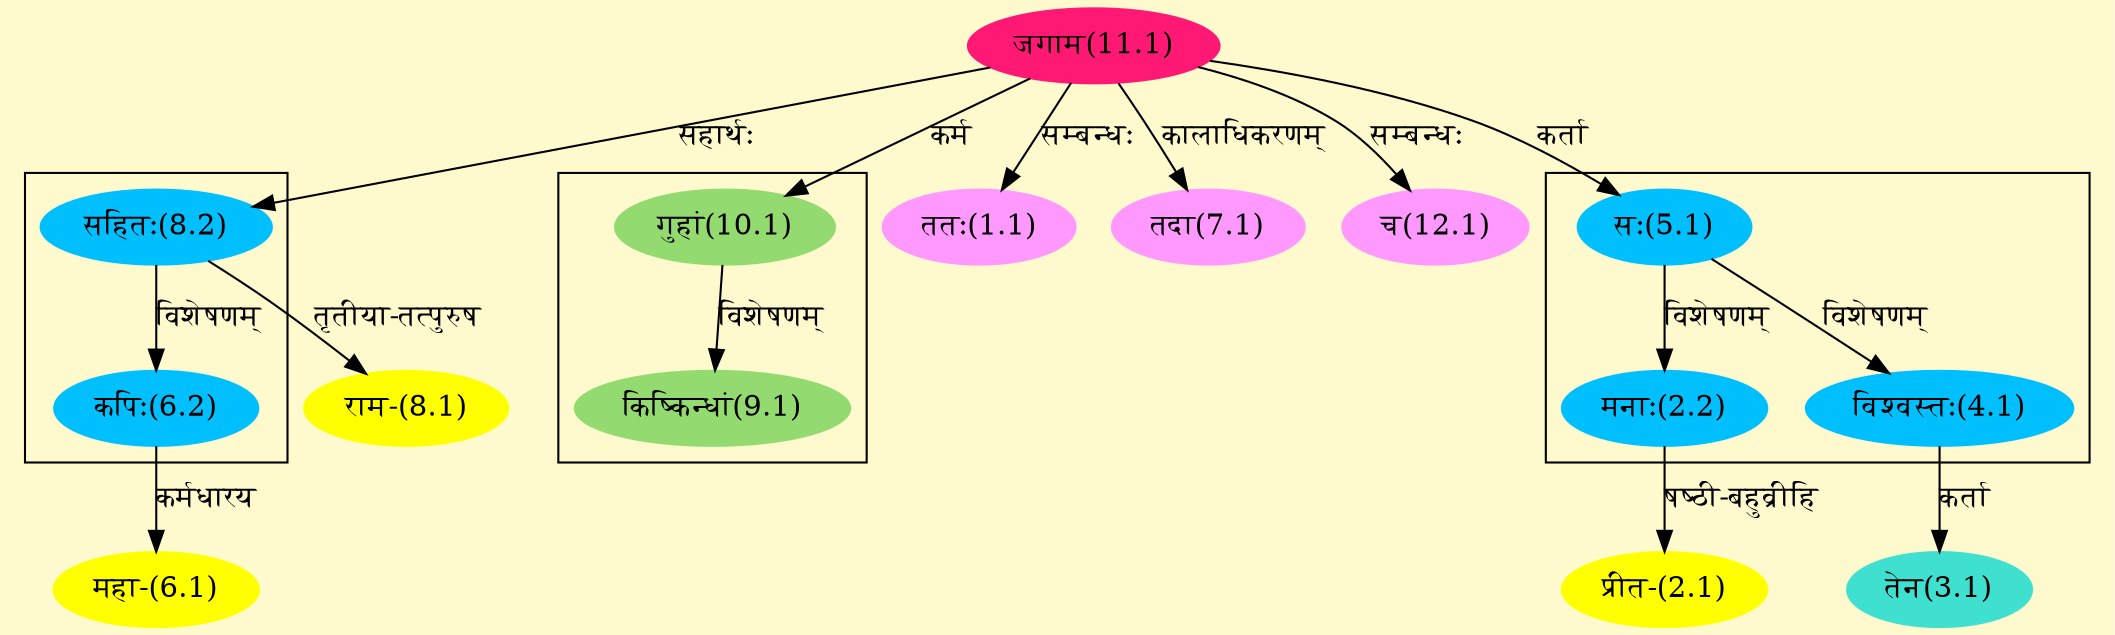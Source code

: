 digraph G{
rankdir=BT;
 compound=true;
 bgcolor="lemonchiffon1";

subgraph cluster_1{
Node2_2 [style=filled, color="#00BFFF" label = "मनाः(2.2)"]
Node5_1 [style=filled, color="#00BFFF" label = "सः(5.1)"]
Node4_1 [style=filled, color="#00BFFF" label = "विश्वस्तः(4.1)"]

}

subgraph cluster_2{
Node6_2 [style=filled, color="#00BFFF" label = "कपिः(6.2)"]
Node8_2 [style=filled, color="#00BFFF" label = "सहितः(8.2)"]

}

subgraph cluster_3{
Node9_1 [style=filled, color="#93DB70" label = "किष्किन्धां(9.1)"]
Node10_1 [style=filled, color="#93DB70" label = "गुहां(10.1)"]

}
Node1_1 [style=filled, color="#FF99FF" label = "ततः(1.1)"]
Node11_1 [style=filled, color="#FF1975" label = "जगाम(11.1)"]
Node2_1 [style=filled, color="#FFFF00" label = "प्रीत-(2.1)"]
Node2_2 [style=filled, color="#00BFFF" label = "मनाः(2.2)"]
Node3_1 [style=filled, color="#40E0D0" label = "तेन(3.1)"]
Node4_1 [style=filled, color="#00BFFF" label = "विश्वस्तः(4.1)"]
Node5_1 [style=filled, color="#00BFFF" label = "सः(5.1)"]
Node6_1 [style=filled, color="#FFFF00" label = "महा-(6.1)"]
Node6_2 [style=filled, color="#00BFFF" label = "कपिः(6.2)"]
Node7_1 [style=filled, color="#FF99FF" label = "तदा(7.1)"]
Node8_1 [style=filled, color="#FFFF00" label = "राम-(8.1)"]
Node8_2 [style=filled, color="#00BFFF" label = "सहितः(8.2)"]
Node10_1 [style=filled, color="#93DB70" label = "गुहां(10.1)"]
Node [style=filled, color="" label = "()"]
Node12_1 [style=filled, color="#FF99FF" label = "च(12.1)"]
/* Start of Relations section */

Node1_1 -> Node11_1 [  label="सम्बन्धः"  dir="back" ]
Node2_1 -> Node2_2 [  label="षष्ठी-बहुव्रीहि"  dir="back" ]
Node2_2 -> Node5_1 [  label="विशेषणम्"  dir="back" ]
Node3_1 -> Node4_1 [  label="कर्ता"  dir="back" ]
Node4_1 -> Node5_1 [  label="विशेषणम्"  dir="back" ]
Node5_1 -> Node11_1 [  label="कर्ता"  dir="back" ]
Node6_1 -> Node6_2 [  label="कर्मधारय"  dir="back" ]
Node6_2 -> Node8_2 [  label="विशेषणम्"  dir="back" ]
Node7_1 -> Node11_1 [  label="कालाधिकरणम्"  dir="back" ]
Node8_1 -> Node8_2 [  label="तृतीया-तत्पुरुष"  dir="back" ]
Node8_2 -> Node11_1 [  label="सहार्थः"  dir="back" ]
Node9_1 -> Node10_1 [  label="विशेषणम्"  dir="back" ]
Node10_1 -> Node11_1 [  label="कर्म"  dir="back" ]
Node12_1 -> Node11_1 [  label="सम्बन्धः"  dir="back" ]
}
